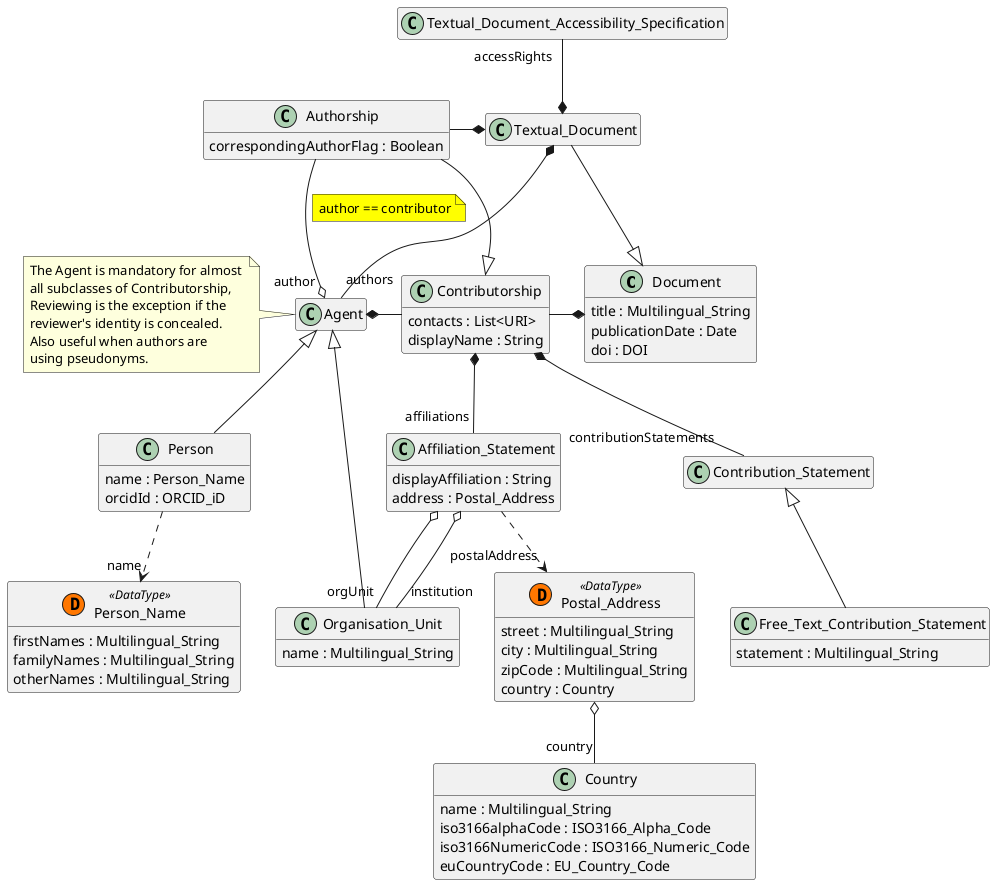 @startuml
	!startsub common
	!define datatype(x) class x << (D,#FF7700) DataType>>
	hide empty members
	!endsub

    !startsub Contributorship
    class "Document"{
        title : Multilingual_String
        publicationDate : Date 
        doi : DOI
    }
    !endsub
    class "Textual_Document"{
    }
    class "Textual_Document_Accessibility_Specification"{
    }
    !startsub Agent
    class "Agent"{

    }
    class "Organisation_Unit"{
        name : Multilingual_String
    }
    class "Person"{
        name : Person_Name
        orcidId : ORCID_iD
    }
    datatype("Person_Name") {
        firstNames : Multilingual_String
        familyNames : Multilingual_String
        otherNames : Multilingual_String
    } 
    !endsub
    class "Authorship"{
        correspondingAuthorFlag : Boolean 
    }
    !startsub Contributorship
    class "Contributorship"{
        contacts : List<URI> 
        displayName : String
    }
    class "Contribution_Statement"{
    }
    class "Free_Text_Contribution_Statement"{
        statement : Multilingual_String
    }
    class "Affiliation_Statement"{
        displayAffiliation : String 
        address : Postal_Address
    }
    datatype("Postal_Address") {
        street : Multilingual_String 
        city : Multilingual_String
        zipCode : Multilingual_String 
        country : Country
    }
    class "Country"{
        name : Multilingual_String
        iso3166alphaCode : ISO3166_Alpha_Code
        iso3166NumericCode : ISO3166_Numeric_Code
        euCountryCode : EU_Country_Code
    }
    !endsub

!startsub Contributorship
"Postal_Address" o-- "country" "Country"
"Affiliation_Statement" ..> "postalAddress" "Postal_Address"
"Affiliation_Statement" o-- "orgUnit" "Organisation_Unit"
"Affiliation_Statement" o-- "institution" "Organisation_Unit"
"Contribution_Statement" <|-- "Free_Text_Contribution_Statement"
"Contributorship" -r-* "Document"
"Contributorship" -l-* "Agent"
"Contributorship" *-- "affiliations" "Affiliation_Statement"
"Contributorship" *-- "contributionStatements" "Contribution_Statement"
!endsub
"Authorship" -r-* "Textual_Document"
"Contributorship" <|-u- "Authorship"
"Authorship" --o "author" "Agent"
note on link #yellow: author == contributor
!startsub Agent
"Person" .d.> "name" "Person_Name"
"Agent" <|-d- "Person"
"Agent" <|-d- "Organisation_Unit"
!endsub
"Document" <|-u- "Textual_Document"
"Textual_Document" *-u- "accessRights" "Textual_Document_Accessibility_Specification"
"Textual_Document" *--  "authors" "Agent"

note left of Agent: The Agent is mandatory for almost \nall subclasses of Contributorship,\nReviewing is the exception if the \nreviewer's identity is concealed. \nAlso useful when authors are \nusing pseudonyms.
@enduml
